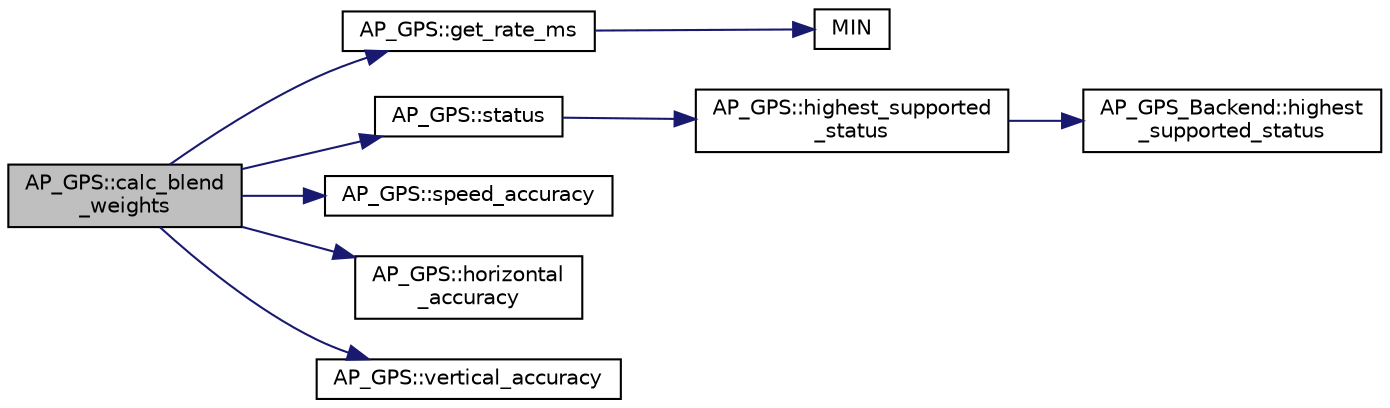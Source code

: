 digraph "AP_GPS::calc_blend_weights"
{
 // INTERACTIVE_SVG=YES
  edge [fontname="Helvetica",fontsize="10",labelfontname="Helvetica",labelfontsize="10"];
  node [fontname="Helvetica",fontsize="10",shape=record];
  rankdir="LR";
  Node1 [label="AP_GPS::calc_blend\l_weights",height=0.2,width=0.4,color="black", fillcolor="grey75", style="filled", fontcolor="black"];
  Node1 -> Node2 [color="midnightblue",fontsize="10",style="solid",fontname="Helvetica"];
  Node2 [label="AP_GPS::get_rate_ms",height=0.2,width=0.4,color="black", fillcolor="white", style="filled",URL="$classAP__GPS.html#a426838d7c62143a122f9483e75ac2d03"];
  Node2 -> Node3 [color="midnightblue",fontsize="10",style="solid",fontname="Helvetica"];
  Node3 [label="MIN",height=0.2,width=0.4,color="black", fillcolor="white", style="filled",URL="$AP__Math_8h.html#a6b187a3fa1e9f663e89175e7e8e213d6"];
  Node1 -> Node4 [color="midnightblue",fontsize="10",style="solid",fontname="Helvetica"];
  Node4 [label="AP_GPS::status",height=0.2,width=0.4,color="black", fillcolor="white", style="filled",URL="$classAP__GPS.html#ae306f6cf545ee9f1f61cc38301ef76ca"];
  Node4 -> Node5 [color="midnightblue",fontsize="10",style="solid",fontname="Helvetica"];
  Node5 [label="AP_GPS::highest_supported\l_status",height=0.2,width=0.4,color="black", fillcolor="white", style="filled",URL="$classAP__GPS.html#a28239e96e836d57525366b6529b76a51"];
  Node5 -> Node6 [color="midnightblue",fontsize="10",style="solid",fontname="Helvetica"];
  Node6 [label="AP_GPS_Backend::highest\l_supported_status",height=0.2,width=0.4,color="black", fillcolor="white", style="filled",URL="$classAP__GPS__Backend.html#a8c5b16c4ac289e283effa184eb9df9c8"];
  Node1 -> Node7 [color="midnightblue",fontsize="10",style="solid",fontname="Helvetica"];
  Node7 [label="AP_GPS::speed_accuracy",height=0.2,width=0.4,color="black", fillcolor="white", style="filled",URL="$classAP__GPS.html#ae23d76fc05fafc83e57d0c6a620b1567"];
  Node1 -> Node8 [color="midnightblue",fontsize="10",style="solid",fontname="Helvetica"];
  Node8 [label="AP_GPS::horizontal\l_accuracy",height=0.2,width=0.4,color="black", fillcolor="white", style="filled",URL="$classAP__GPS.html#ab9667a2efe22a330232d6ba425c78364"];
  Node1 -> Node9 [color="midnightblue",fontsize="10",style="solid",fontname="Helvetica"];
  Node9 [label="AP_GPS::vertical_accuracy",height=0.2,width=0.4,color="black", fillcolor="white", style="filled",URL="$classAP__GPS.html#a8e6e1403d3e5d9856683739295a6b84f"];
}
